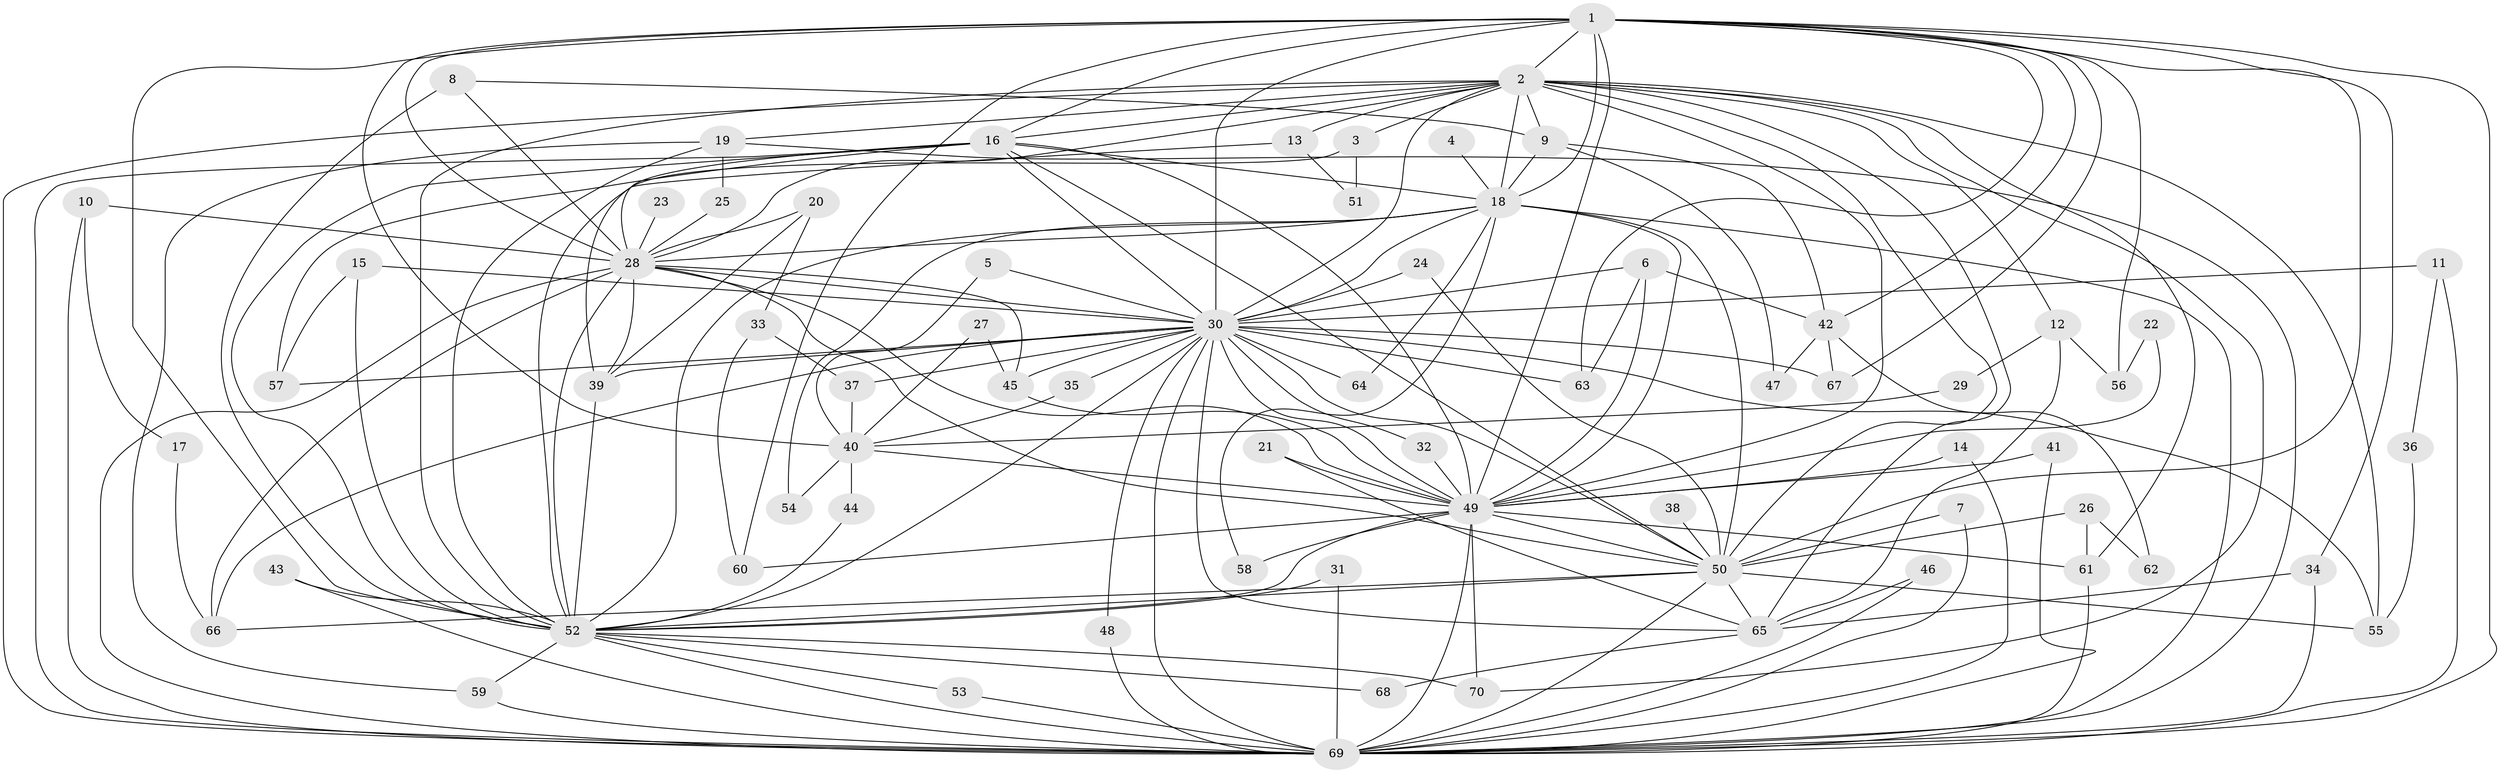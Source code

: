 // original degree distribution, {20: 0.01, 23: 0.01, 16: 0.01, 18: 0.02, 25: 0.02, 21: 0.01, 28: 0.01, 14: 0.01, 4: 0.09, 5: 0.02, 3: 0.2, 2: 0.56, 8: 0.01, 10: 0.01, 6: 0.01}
// Generated by graph-tools (version 1.1) at 2025/36/03/04/25 23:36:33]
// undirected, 70 vertices, 178 edges
graph export_dot {
  node [color=gray90,style=filled];
  1;
  2;
  3;
  4;
  5;
  6;
  7;
  8;
  9;
  10;
  11;
  12;
  13;
  14;
  15;
  16;
  17;
  18;
  19;
  20;
  21;
  22;
  23;
  24;
  25;
  26;
  27;
  28;
  29;
  30;
  31;
  32;
  33;
  34;
  35;
  36;
  37;
  38;
  39;
  40;
  41;
  42;
  43;
  44;
  45;
  46;
  47;
  48;
  49;
  50;
  51;
  52;
  53;
  54;
  55;
  56;
  57;
  58;
  59;
  60;
  61;
  62;
  63;
  64;
  65;
  66;
  67;
  68;
  69;
  70;
  1 -- 2 [weight=1.0];
  1 -- 16 [weight=1.0];
  1 -- 18 [weight=1.0];
  1 -- 28 [weight=1.0];
  1 -- 30 [weight=2.0];
  1 -- 34 [weight=1.0];
  1 -- 40 [weight=2.0];
  1 -- 42 [weight=1.0];
  1 -- 49 [weight=1.0];
  1 -- 50 [weight=2.0];
  1 -- 52 [weight=1.0];
  1 -- 56 [weight=1.0];
  1 -- 60 [weight=1.0];
  1 -- 63 [weight=1.0];
  1 -- 67 [weight=1.0];
  1 -- 69 [weight=1.0];
  2 -- 3 [weight=1.0];
  2 -- 9 [weight=1.0];
  2 -- 12 [weight=1.0];
  2 -- 13 [weight=1.0];
  2 -- 16 [weight=1.0];
  2 -- 18 [weight=1.0];
  2 -- 19 [weight=1.0];
  2 -- 28 [weight=1.0];
  2 -- 30 [weight=1.0];
  2 -- 49 [weight=1.0];
  2 -- 50 [weight=1.0];
  2 -- 52 [weight=1.0];
  2 -- 55 [weight=1.0];
  2 -- 61 [weight=1.0];
  2 -- 65 [weight=1.0];
  2 -- 69 [weight=1.0];
  2 -- 70 [weight=1.0];
  3 -- 51 [weight=1.0];
  3 -- 52 [weight=1.0];
  4 -- 18 [weight=1.0];
  5 -- 30 [weight=1.0];
  5 -- 40 [weight=1.0];
  6 -- 30 [weight=1.0];
  6 -- 42 [weight=1.0];
  6 -- 49 [weight=1.0];
  6 -- 63 [weight=1.0];
  7 -- 50 [weight=1.0];
  7 -- 69 [weight=1.0];
  8 -- 9 [weight=1.0];
  8 -- 28 [weight=2.0];
  8 -- 52 [weight=1.0];
  9 -- 18 [weight=1.0];
  9 -- 42 [weight=1.0];
  9 -- 47 [weight=1.0];
  10 -- 17 [weight=1.0];
  10 -- 28 [weight=1.0];
  10 -- 69 [weight=1.0];
  11 -- 30 [weight=1.0];
  11 -- 36 [weight=1.0];
  11 -- 69 [weight=1.0];
  12 -- 29 [weight=1.0];
  12 -- 56 [weight=1.0];
  12 -- 65 [weight=1.0];
  13 -- 39 [weight=1.0];
  13 -- 51 [weight=1.0];
  14 -- 49 [weight=1.0];
  14 -- 69 [weight=1.0];
  15 -- 30 [weight=1.0];
  15 -- 52 [weight=1.0];
  15 -- 57 [weight=1.0];
  16 -- 18 [weight=1.0];
  16 -- 28 [weight=1.0];
  16 -- 30 [weight=1.0];
  16 -- 49 [weight=2.0];
  16 -- 50 [weight=1.0];
  16 -- 52 [weight=2.0];
  16 -- 57 [weight=1.0];
  16 -- 69 [weight=3.0];
  17 -- 66 [weight=1.0];
  18 -- 28 [weight=1.0];
  18 -- 30 [weight=1.0];
  18 -- 49 [weight=2.0];
  18 -- 50 [weight=1.0];
  18 -- 52 [weight=1.0];
  18 -- 54 [weight=1.0];
  18 -- 58 [weight=1.0];
  18 -- 64 [weight=1.0];
  18 -- 69 [weight=1.0];
  19 -- 25 [weight=1.0];
  19 -- 52 [weight=1.0];
  19 -- 59 [weight=1.0];
  19 -- 69 [weight=1.0];
  20 -- 28 [weight=1.0];
  20 -- 33 [weight=1.0];
  20 -- 39 [weight=1.0];
  21 -- 49 [weight=1.0];
  21 -- 65 [weight=1.0];
  22 -- 49 [weight=1.0];
  22 -- 56 [weight=1.0];
  23 -- 28 [weight=2.0];
  24 -- 30 [weight=1.0];
  24 -- 50 [weight=1.0];
  25 -- 28 [weight=1.0];
  26 -- 50 [weight=1.0];
  26 -- 61 [weight=1.0];
  26 -- 62 [weight=1.0];
  27 -- 40 [weight=1.0];
  27 -- 45 [weight=1.0];
  28 -- 30 [weight=1.0];
  28 -- 39 [weight=1.0];
  28 -- 45 [weight=1.0];
  28 -- 49 [weight=1.0];
  28 -- 50 [weight=1.0];
  28 -- 52 [weight=2.0];
  28 -- 66 [weight=1.0];
  28 -- 69 [weight=1.0];
  29 -- 40 [weight=1.0];
  30 -- 32 [weight=1.0];
  30 -- 35 [weight=1.0];
  30 -- 37 [weight=1.0];
  30 -- 39 [weight=1.0];
  30 -- 45 [weight=1.0];
  30 -- 48 [weight=1.0];
  30 -- 49 [weight=1.0];
  30 -- 50 [weight=1.0];
  30 -- 52 [weight=1.0];
  30 -- 55 [weight=1.0];
  30 -- 57 [weight=1.0];
  30 -- 63 [weight=1.0];
  30 -- 64 [weight=1.0];
  30 -- 65 [weight=1.0];
  30 -- 66 [weight=1.0];
  30 -- 67 [weight=1.0];
  30 -- 69 [weight=1.0];
  31 -- 52 [weight=1.0];
  31 -- 69 [weight=1.0];
  32 -- 49 [weight=1.0];
  33 -- 37 [weight=1.0];
  33 -- 60 [weight=1.0];
  34 -- 65 [weight=1.0];
  34 -- 69 [weight=1.0];
  35 -- 40 [weight=1.0];
  36 -- 55 [weight=1.0];
  37 -- 40 [weight=1.0];
  38 -- 50 [weight=1.0];
  39 -- 52 [weight=1.0];
  40 -- 44 [weight=1.0];
  40 -- 49 [weight=1.0];
  40 -- 54 [weight=1.0];
  41 -- 49 [weight=1.0];
  41 -- 69 [weight=1.0];
  42 -- 47 [weight=1.0];
  42 -- 62 [weight=1.0];
  42 -- 67 [weight=1.0];
  43 -- 52 [weight=1.0];
  43 -- 69 [weight=1.0];
  44 -- 52 [weight=1.0];
  45 -- 49 [weight=1.0];
  46 -- 65 [weight=1.0];
  46 -- 69 [weight=1.0];
  48 -- 69 [weight=1.0];
  49 -- 50 [weight=1.0];
  49 -- 52 [weight=1.0];
  49 -- 58 [weight=1.0];
  49 -- 60 [weight=1.0];
  49 -- 61 [weight=1.0];
  49 -- 69 [weight=1.0];
  49 -- 70 [weight=1.0];
  50 -- 52 [weight=1.0];
  50 -- 55 [weight=1.0];
  50 -- 65 [weight=1.0];
  50 -- 66 [weight=1.0];
  50 -- 69 [weight=1.0];
  52 -- 53 [weight=1.0];
  52 -- 59 [weight=1.0];
  52 -- 68 [weight=1.0];
  52 -- 69 [weight=1.0];
  52 -- 70 [weight=1.0];
  53 -- 69 [weight=1.0];
  59 -- 69 [weight=1.0];
  61 -- 69 [weight=1.0];
  65 -- 68 [weight=1.0];
}
